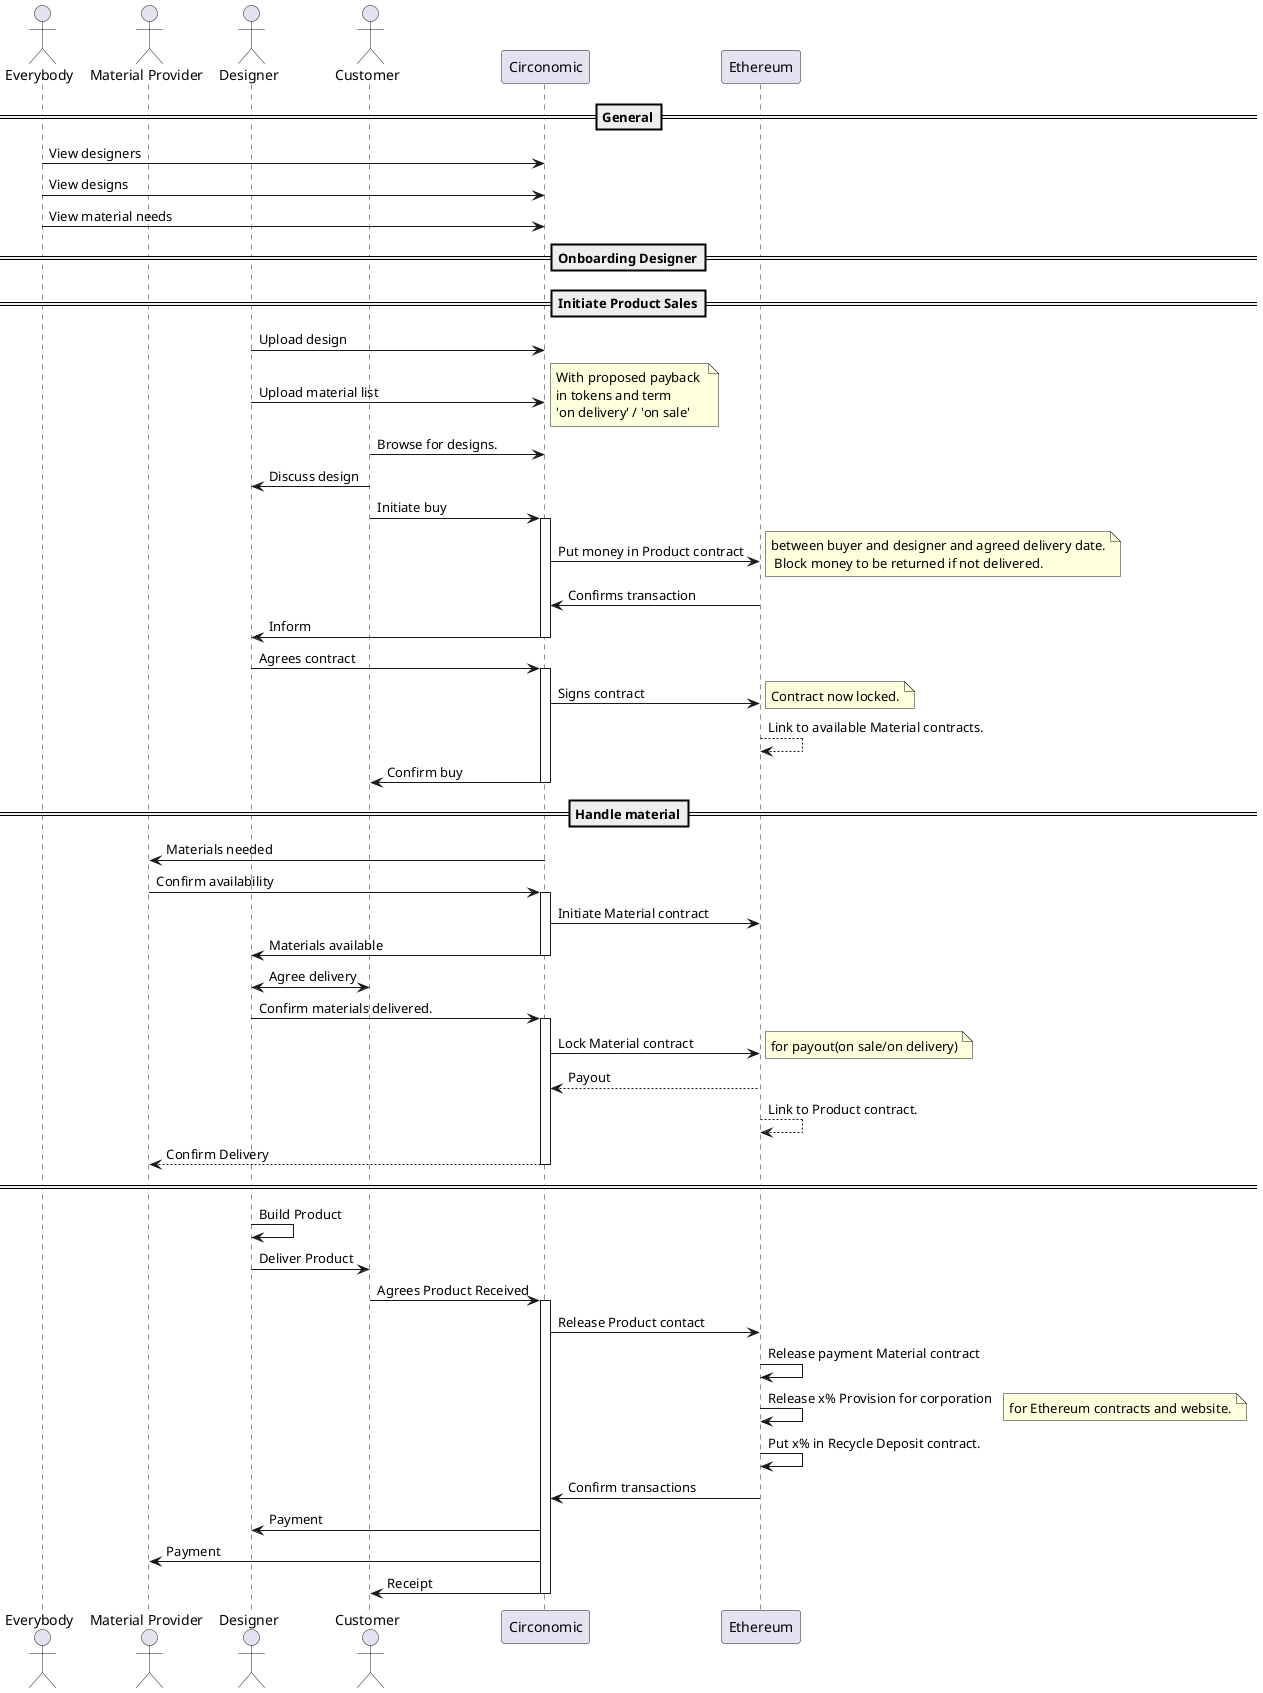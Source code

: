 @startuml
actor Everybody as E
actor "Material Provider" as MP
actor "Designer" as D
actor Customer as C
participant "Circonomic" as Circ
participant Ethereum as Eth

==General==
E -> Circ: View designers
E -> Circ: View designs
E -> Circ: View material needs
==Onboarding Designer==

==Initiate Product Sales==
D -> Circ: Upload design
D -> Circ: Upload material list
    note right: With proposed payback \nin tokens and term \n'on delivery' / 'on sale'
C -> Circ: Browse for designs.
C -> D: Discuss design
C -> Circ: Initiate buy
activate Circ
Circ -> Eth: Put money in Product contract
    note right: between buyer and designer and agreed delivery date.\n Block money to be returned if not delivered.
Eth -> Circ: Confirms transaction
Circ -> D: Inform
deactivate Circ
D -> Circ: Agrees contract
activate Circ
Circ -> Eth: Signs contract
note right: Contract now locked.
Eth --> Eth: Link to available Material contracts.
Circ -> C: Confirm buy
deactivate Circ
==Handle material==
Circ -> MP: Materials needed
MP -> Circ: Confirm availability
Activate Circ
Circ -> Eth: Initiate Material contract
Circ -> D: Materials available
Deactivate Circ
D <-> C: Agree delivery
D -> Circ: Confirm materials delivered.
activate Circ
Circ -> Eth: Lock Material contract
    note right: for payout(on sale/on delivery)
Eth --> Circ: Payout
Eth --> Eth: Link to Product contract.
Circ --> MP: Confirm Delivery
deactivate Circ
====
D -> D: Build Product
D -> C: Deliver Product
C -> Circ: Agrees Product Received
activate Circ
Circ -> Eth: Release Product contact
Eth -> Eth: Release payment Material contract
Eth -> Eth: Release x% Provision for corporation
note right: for Ethereum contracts and website.
Eth -> Eth: Put x% in Recycle Deposit contract.
Eth -> Circ: Confirm transactions
Circ -> D: Payment
Circ -> MP: Payment
Circ -> C: Receipt
deactivate Circ

@enduml